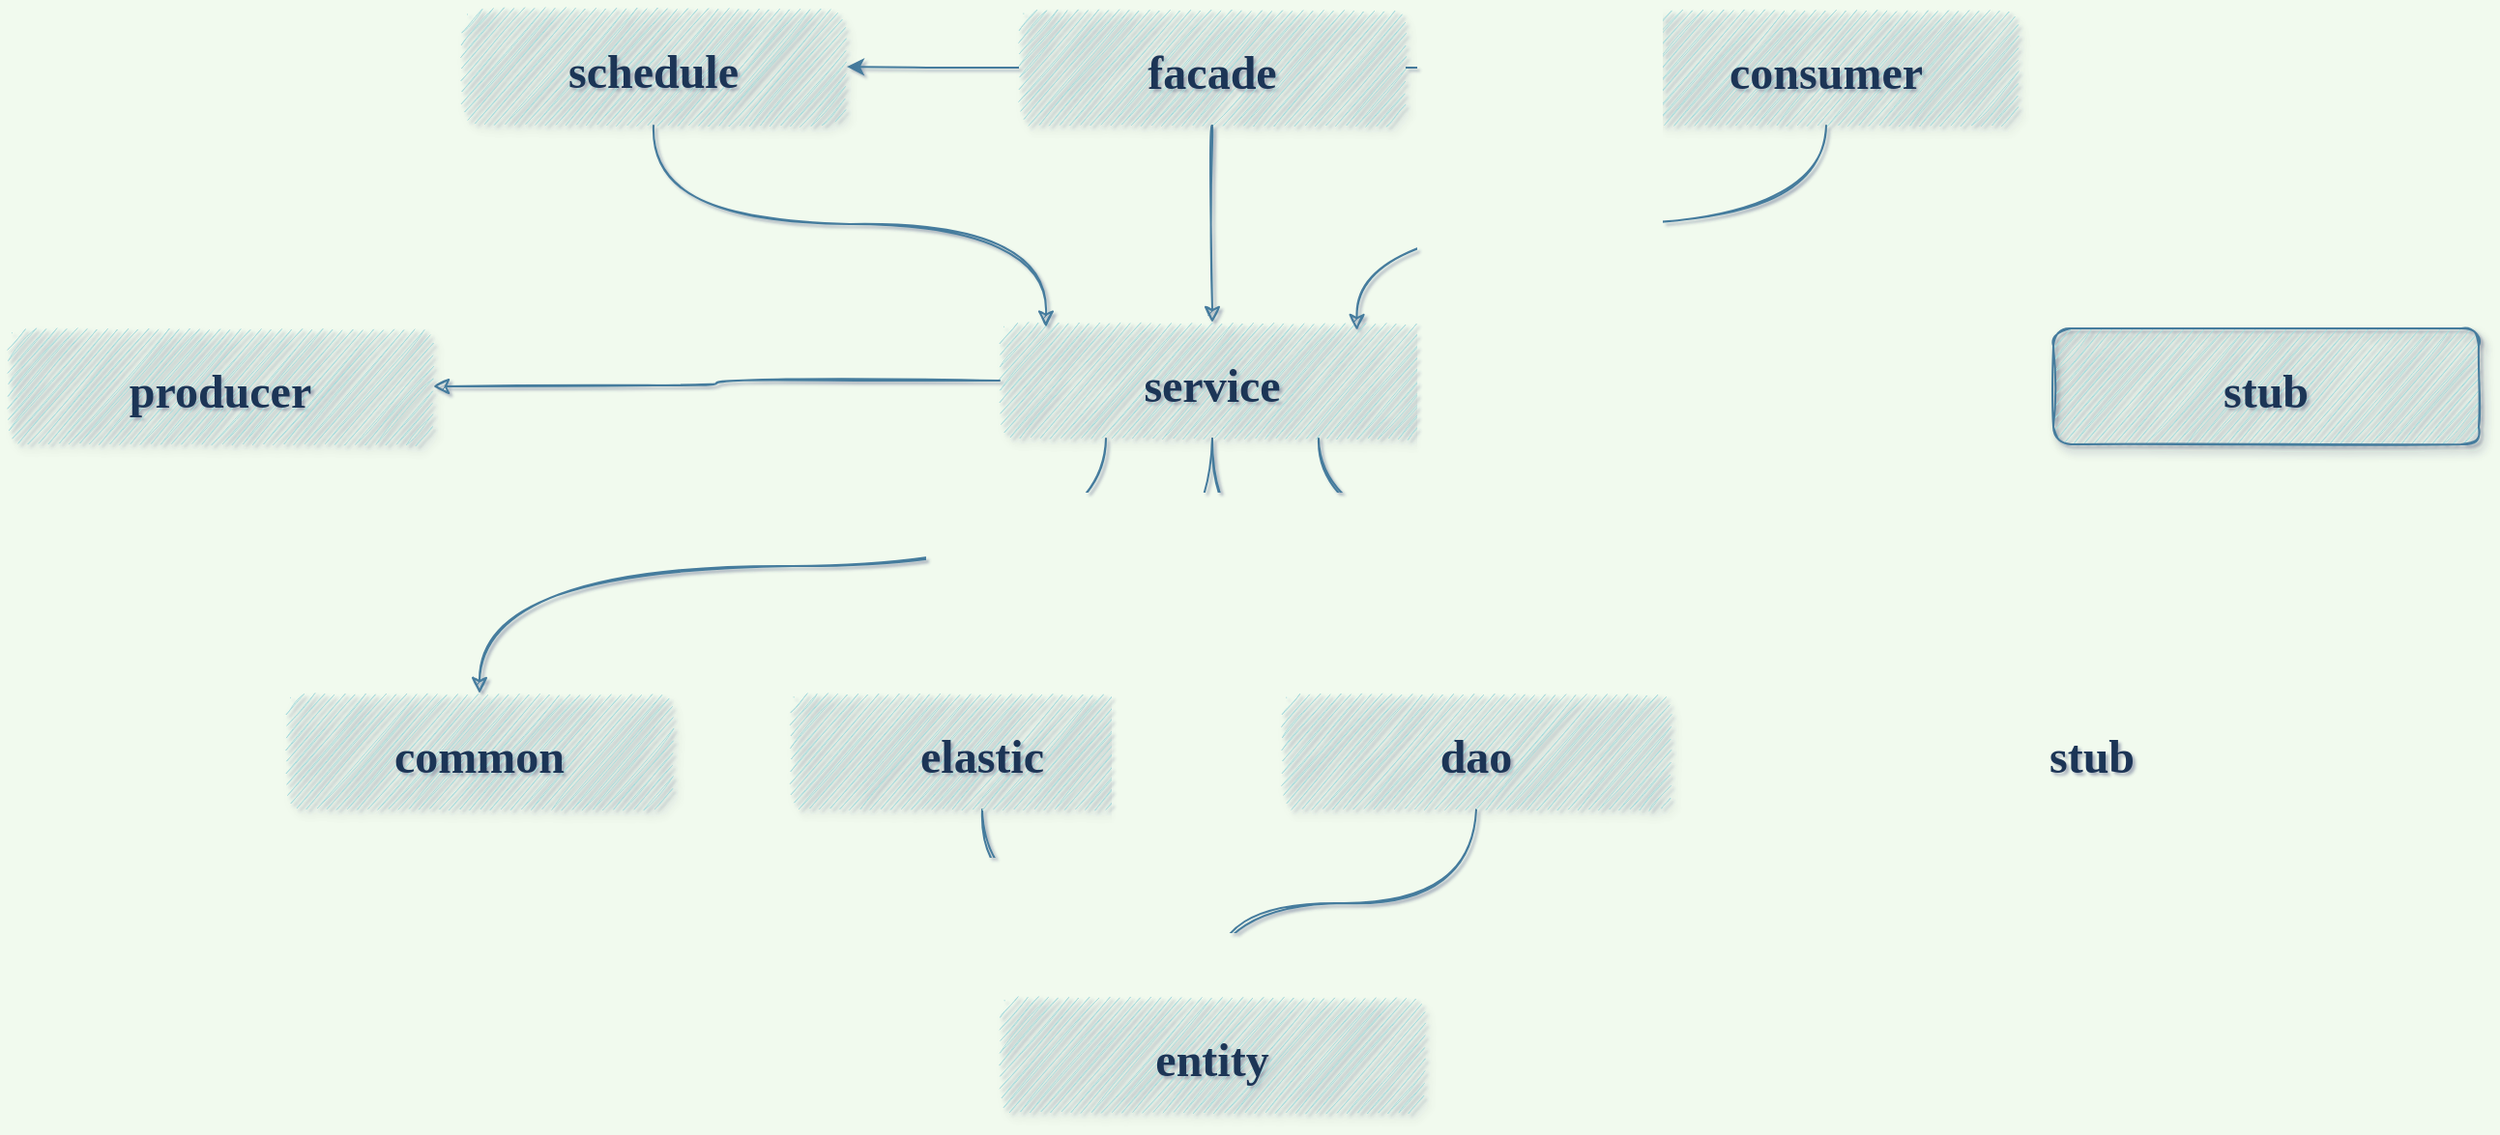 <mxfile version="13.10.0" type="github">
  <diagram name="Page-1" id="97916047-d0de-89f5-080d-49f4d83e522f">
    <mxGraphModel dx="1864" dy="793" grid="0" gridSize="10" guides="1" tooltips="1" connect="1" arrows="1" fold="1" page="1" pageScale="1.5" pageWidth="1169" pageHeight="827" background="#F1FAEE" math="0" shadow="1">
      <root>
        <mxCell id="0" />
        <mxCell id="1" parent="0" />
        <mxCell id="r2BiUSebEBFjabXjODAQ-83" style="edgeStyle=orthogonalEdgeStyle;orthogonalLoop=1;jettySize=auto;html=1;exitX=0.5;exitY=1;exitDx=0;exitDy=0;strokeColor=#457B9D;fillColor=#A8DADC;fontSize=24;fontColor=#1D3557;curved=1;sketch=1;labelBackgroundColor=#F1FAEE;fontFamily=Comic Sans MS;" parent="1" source="2" target="3" edge="1">
          <mxGeometry relative="1" as="geometry" />
        </mxCell>
        <mxCell id="pqGV1XuVgJJgS4zt7tVV-37" style="edgeStyle=orthogonalEdgeStyle;curved=0;rounded=1;sketch=0;orthogonalLoop=1;jettySize=auto;html=1;exitX=0;exitY=0.5;exitDx=0;exitDy=0;entryX=1;entryY=0.5;entryDx=0;entryDy=0;strokeColor=#457B9D;fillColor=#A8DADC;fontColor=#1D3557;fontFamily=Comic Sans MS;" parent="1" source="2" target="r2BiUSebEBFjabXjODAQ-55" edge="1">
          <mxGeometry relative="1" as="geometry" />
        </mxCell>
        <mxCell id="pqGV1XuVgJJgS4zt7tVV-38" style="edgeStyle=orthogonalEdgeStyle;curved=0;rounded=1;sketch=0;orthogonalLoop=1;jettySize=auto;html=1;exitX=1;exitY=0.5;exitDx=0;exitDy=0;strokeColor=#457B9D;fillColor=#A8DADC;fontColor=#1D3557;fontFamily=Comic Sans MS;" parent="1" source="2" target="4" edge="1">
          <mxGeometry relative="1" as="geometry" />
        </mxCell>
        <mxCell id="2" value="facade" style="fillColor=#A8DADC;strokeColor=none;shadow=1;fontStyle=1;fontColor=#1D3557;fontSize=24;sketch=1;rounded=1;fontFamily=Comic Sans MS;" parent="1" vertex="1">
          <mxGeometry x="669" y="177" width="200" height="60" as="geometry" />
        </mxCell>
        <mxCell id="r2BiUSebEBFjabXjODAQ-80" value="" style="edgeStyle=orthogonalEdgeStyle;orthogonalLoop=1;jettySize=auto;html=1;strokeColor=#457B9D;fillColor=#A8DADC;fontSize=24;fontColor=#1D3557;curved=1;sketch=1;labelBackgroundColor=#F1FAEE;fontFamily=Comic Sans MS;" parent="1" source="3" target="r2BiUSebEBFjabXjODAQ-79" edge="1">
          <mxGeometry relative="1" as="geometry" />
        </mxCell>
        <mxCell id="pqGV1XuVgJJgS4zt7tVV-28" style="edgeStyle=orthogonalEdgeStyle;orthogonalLoop=1;jettySize=auto;html=1;exitX=0.5;exitY=1;exitDx=0;exitDy=0;strokeColor=#457B9D;fontColor=#1D3557;curved=1;sketch=1;labelBackgroundColor=#F1FAEE;fontFamily=Comic Sans MS;" parent="1" source="3" target="r2BiUSebEBFjabXjODAQ-66" edge="1">
          <mxGeometry relative="1" as="geometry" />
        </mxCell>
        <mxCell id="pqGV1XuVgJJgS4zt7tVV-29" style="edgeStyle=orthogonalEdgeStyle;orthogonalLoop=1;jettySize=auto;html=1;exitX=0.5;exitY=1;exitDx=0;exitDy=0;entryX=0.5;entryY=0;entryDx=0;entryDy=0;strokeColor=#457B9D;fontColor=#1D3557;curved=1;sketch=1;labelBackgroundColor=#F1FAEE;fontFamily=Comic Sans MS;" parent="1" source="3" target="r2BiUSebEBFjabXjODAQ-62" edge="1">
          <mxGeometry relative="1" as="geometry" />
        </mxCell>
        <mxCell id="pqGV1XuVgJJgS4zt7tVV-30" style="edgeStyle=orthogonalEdgeStyle;orthogonalLoop=1;jettySize=auto;html=1;exitX=0.25;exitY=1;exitDx=0;exitDy=0;strokeColor=#457B9D;fontColor=#1D3557;curved=1;sketch=1;labelBackgroundColor=#F1FAEE;fontFamily=Comic Sans MS;" parent="1" source="3" target="pqGV1XuVgJJgS4zt7tVV-20" edge="1">
          <mxGeometry relative="1" as="geometry" />
        </mxCell>
        <mxCell id="pqGV1XuVgJJgS4zt7tVV-33" style="edgeStyle=orthogonalEdgeStyle;orthogonalLoop=1;jettySize=auto;html=1;exitX=0.75;exitY=1;exitDx=0;exitDy=0;strokeColor=#457B9D;fontColor=#1D3557;curved=1;sketch=1;labelBackgroundColor=#F1FAEE;fontFamily=Comic Sans MS;" parent="1" source="3" target="r2BiUSebEBFjabXjODAQ-64" edge="1">
          <mxGeometry relative="1" as="geometry" />
        </mxCell>
        <mxCell id="pqGV1XuVgJJgS4zt7tVV-35" style="edgeStyle=orthogonalEdgeStyle;orthogonalLoop=1;jettySize=auto;html=1;exitX=0;exitY=0.5;exitDx=0;exitDy=0;entryX=1;entryY=0.5;entryDx=0;entryDy=0;strokeColor=#457B9D;fontColor=#1D3557;curved=1;sketch=1;labelBackgroundColor=#F1FAEE;fontFamily=Comic Sans MS;" parent="1" source="3" target="r2BiUSebEBFjabXjODAQ-60" edge="1">
          <mxGeometry relative="1" as="geometry" />
        </mxCell>
        <mxCell id="3" value="service" style="fillColor=#A8DADC;strokeColor=none;shadow=1;fontStyle=1;fontColor=#1D3557;fontSize=24;sketch=1;rounded=1;fontFamily=Comic Sans MS;" parent="1" vertex="1">
          <mxGeometry x="659" y="339" width="220" height="60" as="geometry" />
        </mxCell>
        <mxCell id="pqGV1XuVgJJgS4zt7tVV-34" style="edgeStyle=orthogonalEdgeStyle;orthogonalLoop=1;jettySize=auto;html=1;exitX=0.5;exitY=1;exitDx=0;exitDy=0;entryX=0.84;entryY=0.067;entryDx=0;entryDy=0;entryPerimeter=0;strokeColor=#457B9D;fontColor=#1D3557;curved=1;sketch=1;labelBackgroundColor=#F1FAEE;fontFamily=Comic Sans MS;" parent="1" source="4" target="3" edge="1">
          <mxGeometry relative="1" as="geometry" />
        </mxCell>
        <mxCell id="4" value="consumer" style="fillColor=#A8DADC;strokeColor=none;shadow=1;fontStyle=1;fontColor=#1D3557;fontSize=24;sketch=1;rounded=1;fontFamily=Comic Sans MS;" parent="1" vertex="1">
          <mxGeometry x="987" y="177" width="199" height="60" as="geometry" />
        </mxCell>
        <mxCell id="r2BiUSebEBFjabXjODAQ-81" style="edgeStyle=orthogonalEdgeStyle;orthogonalLoop=1;jettySize=auto;html=1;exitX=0.5;exitY=1;exitDx=0;exitDy=0;entryX=0.109;entryY=0.039;entryDx=0;entryDy=0;entryPerimeter=0;strokeColor=#457B9D;fillColor=#A8DADC;fontSize=24;fontColor=#1D3557;curved=1;sketch=1;labelBackgroundColor=#F1FAEE;fontFamily=Comic Sans MS;" parent="1" source="r2BiUSebEBFjabXjODAQ-55" target="3" edge="1">
          <mxGeometry relative="1" as="geometry" />
        </mxCell>
        <mxCell id="r2BiUSebEBFjabXjODAQ-55" value="schedule" style="fillColor=#A8DADC;strokeColor=none;shadow=1;fontStyle=1;fontColor=#1D3557;fontSize=24;arcSize=24;sketch=1;rounded=1;fontFamily=Comic Sans MS;" parent="1" vertex="1">
          <mxGeometry x="380" y="176" width="200" height="61" as="geometry" />
        </mxCell>
        <mxCell id="r2BiUSebEBFjabXjODAQ-60" value="producer" style="fillColor=#A8DADC;strokeColor=none;shadow=1;fontStyle=1;fontColor=#1D3557;fontSize=24;sketch=1;rounded=1;fontFamily=Comic Sans MS;" parent="1" vertex="1">
          <mxGeometry x="146" y="342" width="220" height="60" as="geometry" />
        </mxCell>
        <mxCell id="pqGV1XuVgJJgS4zt7tVV-17" style="edgeStyle=orthogonalEdgeStyle;orthogonalLoop=1;jettySize=auto;html=1;exitX=0.5;exitY=1;exitDx=0;exitDy=0;entryX=0.5;entryY=0;entryDx=0;entryDy=0;strokeColor=#457B9D;fontColor=#1D3557;curved=1;sketch=1;labelBackgroundColor=#F1FAEE;fontFamily=Comic Sans MS;" parent="1" source="r2BiUSebEBFjabXjODAQ-62" target="r2BiUSebEBFjabXjODAQ-68" edge="1">
          <mxGeometry relative="1" as="geometry" />
        </mxCell>
        <mxCell id="r2BiUSebEBFjabXjODAQ-62" value="elastic" style="fillColor=#A8DADC;strokeColor=none;shadow=1;fontStyle=1;fontColor=#1D3557;fontSize=24;sketch=1;rounded=1;fontFamily=Comic Sans MS;" parent="1" vertex="1">
          <mxGeometry x="550" y="531" width="200" height="60" as="geometry" />
        </mxCell>
        <mxCell id="r2BiUSebEBFjabXjODAQ-64" value="stub" style="fillColor=#A8DADC;strokeColor=none;shadow=1;fontStyle=1;fontColor=#1D3557;fontSize=24;sketch=1;rounded=1;fontFamily=Comic Sans MS;" parent="1" vertex="1">
          <mxGeometry x="1114" y="531" width="220" height="60" as="geometry" />
        </mxCell>
        <mxCell id="r2BiUSebEBFjabXjODAQ-69" value="" style="edgeStyle=orthogonalEdgeStyle;orthogonalLoop=1;jettySize=auto;html=1;strokeColor=#457B9D;fillColor=#A8DADC;fontSize=24;fontColor=#1D3557;curved=1;sketch=1;labelBackgroundColor=#F1FAEE;fontFamily=Comic Sans MS;" parent="1" source="r2BiUSebEBFjabXjODAQ-66" target="r2BiUSebEBFjabXjODAQ-68" edge="1">
          <mxGeometry relative="1" as="geometry" />
        </mxCell>
        <mxCell id="r2BiUSebEBFjabXjODAQ-66" value="dao" style="fillColor=#A8DADC;strokeColor=none;shadow=1;fontStyle=1;fontColor=#1D3557;fontSize=24;sketch=1;rounded=1;fontFamily=Comic Sans MS;" parent="1" vertex="1">
          <mxGeometry x="805" y="531" width="201" height="60" as="geometry" />
        </mxCell>
        <mxCell id="r2BiUSebEBFjabXjODAQ-68" value="entity" style="fillColor=#A8DADC;strokeColor=none;shadow=1;fontStyle=1;fontColor=#1D3557;fontSize=24;sketch=1;rounded=1;fontFamily=Comic Sans MS;" parent="1" vertex="1">
          <mxGeometry x="659" y="688" width="220" height="60" as="geometry" />
        </mxCell>
        <mxCell id="r2BiUSebEBFjabXjODAQ-79" value="stub" style="fillColor=#A8DADC;strokeColor=#457B9D;shadow=1;fontStyle=1;fontSize=24;labelBackgroundColor=none;fontColor=#1D3557;sketch=1;rounded=1;fontFamily=Comic Sans MS;" parent="1" vertex="1">
          <mxGeometry x="1204" y="342" width="220" height="60" as="geometry" />
        </mxCell>
        <mxCell id="pqGV1XuVgJJgS4zt7tVV-20" value="common" style="fillColor=#A8DADC;strokeColor=none;shadow=1;fontStyle=1;fontColor=#1D3557;fontSize=24;sketch=1;rounded=1;fontFamily=Comic Sans MS;" parent="1" vertex="1">
          <mxGeometry x="290" y="531" width="200" height="60" as="geometry" />
        </mxCell>
      </root>
    </mxGraphModel>
  </diagram>
</mxfile>
